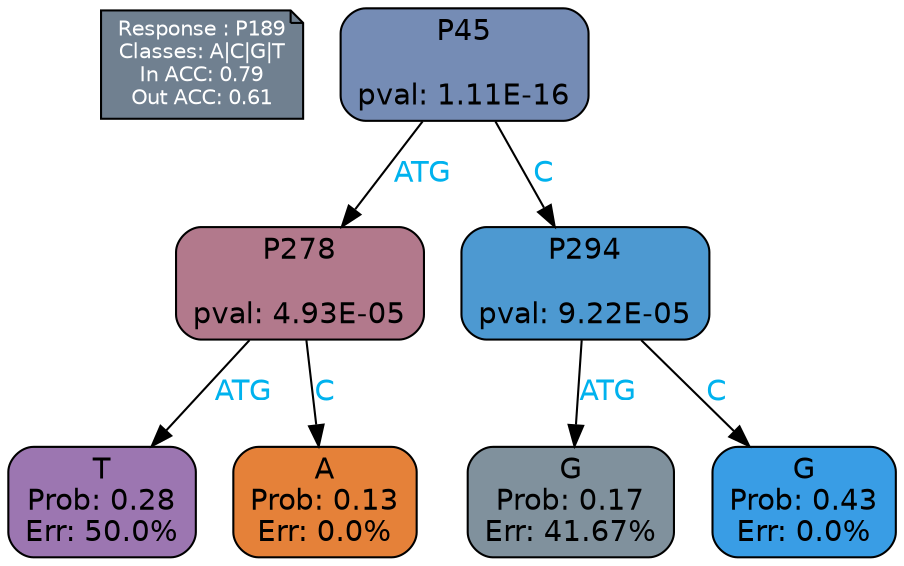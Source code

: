 digraph Tree {
node [shape=box, style="filled, rounded", color="black", fontname=helvetica] ;
graph [ranksep=equally, splines=polylines, bgcolor=transparent, dpi=600] ;
edge [fontname=helvetica] ;
LEGEND [label="Response : P189
Classes: A|C|G|T
In ACC: 0.79
Out ACC: 0.61
",shape=note,align=left,style=filled,fillcolor="slategray",fontcolor="white",fontsize=10];1 [label="P45

pval: 1.11E-16", fillcolor="#758cb5"] ;
2 [label="P278

pval: 4.93E-05", fillcolor="#b2798c"] ;
3 [label="T
Prob: 0.28
Err: 50.0%", fillcolor="#9c76b1"] ;
4 [label="A
Prob: 0.13
Err: 0.0%", fillcolor="#e58139"] ;
5 [label="P294

pval: 9.22E-05", fillcolor="#4d99d1"] ;
6 [label="G
Prob: 0.17
Err: 41.67%", fillcolor="#80919d"] ;
7 [label="G
Prob: 0.43
Err: 0.0%", fillcolor="#399de5"] ;
1 -> 2 [label="ATG",fontcolor=deepskyblue2] ;
1 -> 5 [label="C",fontcolor=deepskyblue2] ;
2 -> 3 [label="ATG",fontcolor=deepskyblue2] ;
2 -> 4 [label="C",fontcolor=deepskyblue2] ;
5 -> 6 [label="ATG",fontcolor=deepskyblue2] ;
5 -> 7 [label="C",fontcolor=deepskyblue2] ;
{rank = same; 3;4;6;7;}{rank = same; LEGEND;1;}}